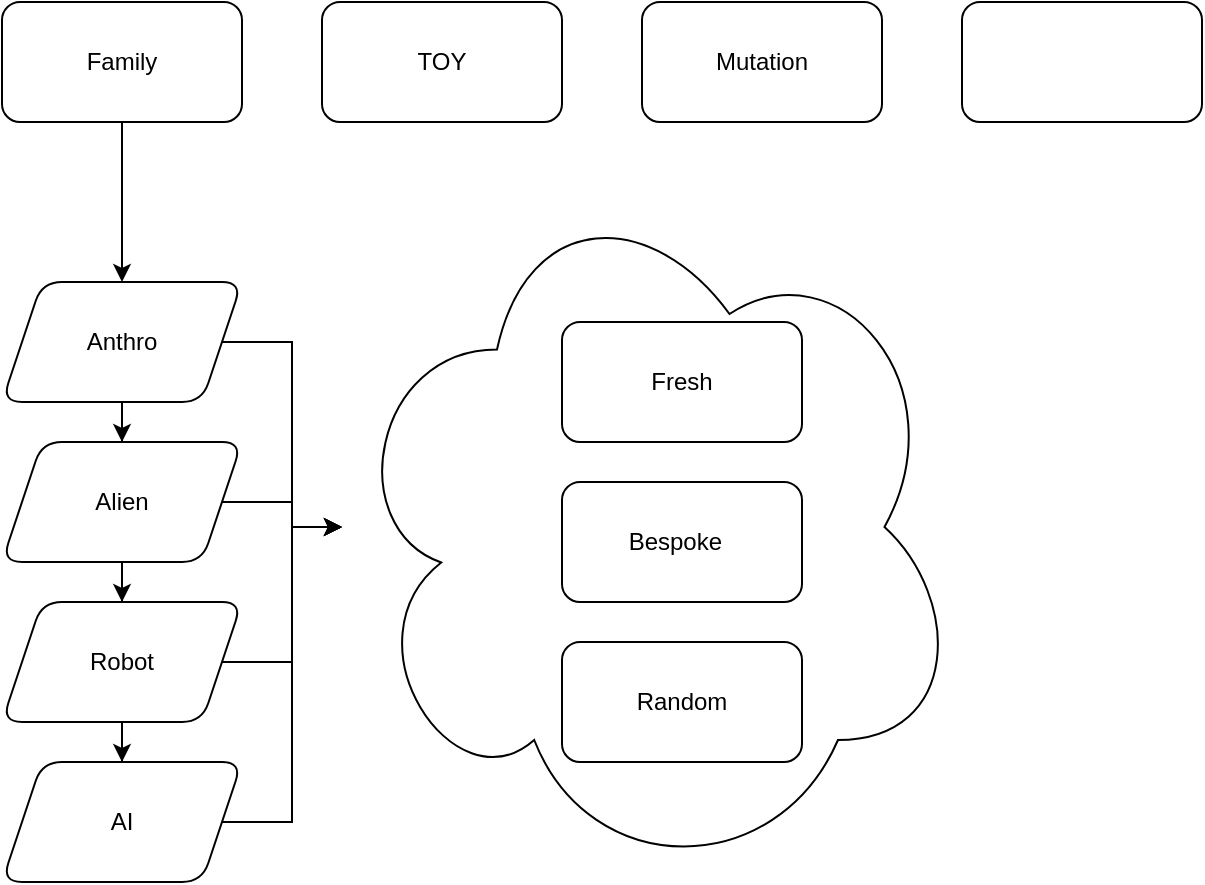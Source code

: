 <mxfile version="28.1.2">
  <diagram name="Page-1" id="TbBs6aCOrOvboylhNv06">
    <mxGraphModel dx="1136" dy="799" grid="1" gridSize="10" guides="1" tooltips="1" connect="1" arrows="1" fold="1" page="1" pageScale="1" pageWidth="827" pageHeight="1169" math="0" shadow="0">
      <root>
        <mxCell id="0" />
        <mxCell id="1" parent="0" />
        <mxCell id="P3WJ9ojwcxjiww_0dD9Q-6" value="" style="edgeStyle=orthogonalEdgeStyle;rounded=0;orthogonalLoop=1;jettySize=auto;html=1;" edge="1" parent="1" source="P3WJ9ojwcxjiww_0dD9Q-1" target="P3WJ9ojwcxjiww_0dD9Q-5">
          <mxGeometry relative="1" as="geometry" />
        </mxCell>
        <mxCell id="P3WJ9ojwcxjiww_0dD9Q-1" value="Family" style="rounded=1;whiteSpace=wrap;html=1;fillColor=none;" vertex="1" parent="1">
          <mxGeometry x="40" y="240" width="120" height="60" as="geometry" />
        </mxCell>
        <mxCell id="P3WJ9ojwcxjiww_0dD9Q-2" value="Fresh" style="rounded=1;whiteSpace=wrap;html=1;fillColor=none;" vertex="1" parent="1">
          <mxGeometry x="320" y="400" width="120" height="60" as="geometry" />
        </mxCell>
        <mxCell id="P3WJ9ojwcxjiww_0dD9Q-3" value="Bespoke&lt;span style=&quot;white-space: pre;&quot;&gt;&#x9;&lt;/span&gt;" style="rounded=1;whiteSpace=wrap;html=1;fillColor=none;" vertex="1" parent="1">
          <mxGeometry x="320" y="480" width="120" height="60" as="geometry" />
        </mxCell>
        <mxCell id="P3WJ9ojwcxjiww_0dD9Q-4" value="Random" style="rounded=1;whiteSpace=wrap;html=1;fillColor=none;" vertex="1" parent="1">
          <mxGeometry x="320" y="560" width="120" height="60" as="geometry" />
        </mxCell>
        <mxCell id="P3WJ9ojwcxjiww_0dD9Q-8" value="" style="edgeStyle=orthogonalEdgeStyle;rounded=0;orthogonalLoop=1;jettySize=auto;html=1;" edge="1" parent="1" source="P3WJ9ojwcxjiww_0dD9Q-5" target="P3WJ9ojwcxjiww_0dD9Q-7">
          <mxGeometry relative="1" as="geometry" />
        </mxCell>
        <mxCell id="P3WJ9ojwcxjiww_0dD9Q-17" value="" style="edgeStyle=orthogonalEdgeStyle;rounded=0;orthogonalLoop=1;jettySize=auto;html=1;" edge="1" parent="1" source="P3WJ9ojwcxjiww_0dD9Q-5" target="P3WJ9ojwcxjiww_0dD9Q-16">
          <mxGeometry relative="1" as="geometry" />
        </mxCell>
        <mxCell id="P3WJ9ojwcxjiww_0dD9Q-5" value="Anthro" style="shape=parallelogram;perimeter=parallelogramPerimeter;whiteSpace=wrap;html=1;fixedSize=1;fillColor=none;rounded=1;" vertex="1" parent="1">
          <mxGeometry x="40" y="380" width="120" height="60" as="geometry" />
        </mxCell>
        <mxCell id="P3WJ9ojwcxjiww_0dD9Q-10" value="" style="edgeStyle=orthogonalEdgeStyle;rounded=0;orthogonalLoop=1;jettySize=auto;html=1;" edge="1" parent="1" source="P3WJ9ojwcxjiww_0dD9Q-7" target="P3WJ9ojwcxjiww_0dD9Q-9">
          <mxGeometry relative="1" as="geometry" />
        </mxCell>
        <mxCell id="P3WJ9ojwcxjiww_0dD9Q-18" value="" style="edgeStyle=orthogonalEdgeStyle;rounded=0;orthogonalLoop=1;jettySize=auto;html=1;" edge="1" parent="1" source="P3WJ9ojwcxjiww_0dD9Q-7" target="P3WJ9ojwcxjiww_0dD9Q-16">
          <mxGeometry relative="1" as="geometry" />
        </mxCell>
        <mxCell id="P3WJ9ojwcxjiww_0dD9Q-7" value="Alien" style="shape=parallelogram;perimeter=parallelogramPerimeter;whiteSpace=wrap;html=1;fixedSize=1;fillColor=none;rounded=1;" vertex="1" parent="1">
          <mxGeometry x="40" y="460" width="120" height="60" as="geometry" />
        </mxCell>
        <mxCell id="P3WJ9ojwcxjiww_0dD9Q-12" value="" style="edgeStyle=orthogonalEdgeStyle;rounded=0;orthogonalLoop=1;jettySize=auto;html=1;" edge="1" parent="1" source="P3WJ9ojwcxjiww_0dD9Q-9" target="P3WJ9ojwcxjiww_0dD9Q-11">
          <mxGeometry relative="1" as="geometry" />
        </mxCell>
        <mxCell id="P3WJ9ojwcxjiww_0dD9Q-19" value="" style="edgeStyle=orthogonalEdgeStyle;rounded=0;orthogonalLoop=1;jettySize=auto;html=1;" edge="1" parent="1" source="P3WJ9ojwcxjiww_0dD9Q-9" target="P3WJ9ojwcxjiww_0dD9Q-16">
          <mxGeometry relative="1" as="geometry" />
        </mxCell>
        <mxCell id="P3WJ9ojwcxjiww_0dD9Q-9" value="Robot" style="shape=parallelogram;perimeter=parallelogramPerimeter;whiteSpace=wrap;html=1;fixedSize=1;fillColor=none;rounded=1;" vertex="1" parent="1">
          <mxGeometry x="40" y="540" width="120" height="60" as="geometry" />
        </mxCell>
        <mxCell id="P3WJ9ojwcxjiww_0dD9Q-20" value="" style="edgeStyle=orthogonalEdgeStyle;rounded=0;orthogonalLoop=1;jettySize=auto;html=1;" edge="1" parent="1" source="P3WJ9ojwcxjiww_0dD9Q-11" target="P3WJ9ojwcxjiww_0dD9Q-16">
          <mxGeometry relative="1" as="geometry" />
        </mxCell>
        <mxCell id="P3WJ9ojwcxjiww_0dD9Q-11" value="AI" style="shape=parallelogram;perimeter=parallelogramPerimeter;whiteSpace=wrap;html=1;fixedSize=1;fillColor=none;rounded=1;" vertex="1" parent="1">
          <mxGeometry x="40" y="620" width="120" height="60" as="geometry" />
        </mxCell>
        <mxCell id="P3WJ9ojwcxjiww_0dD9Q-13" value="TOY" style="rounded=1;whiteSpace=wrap;html=1;fillColor=none;" vertex="1" parent="1">
          <mxGeometry x="200" y="240" width="120" height="60" as="geometry" />
        </mxCell>
        <mxCell id="P3WJ9ojwcxjiww_0dD9Q-14" value="Mutation" style="rounded=1;whiteSpace=wrap;html=1;fillColor=none;" vertex="1" parent="1">
          <mxGeometry x="360" y="240" width="120" height="60" as="geometry" />
        </mxCell>
        <mxCell id="P3WJ9ojwcxjiww_0dD9Q-15" value="" style="rounded=1;whiteSpace=wrap;html=1;fillColor=none;" vertex="1" parent="1">
          <mxGeometry x="520" y="240" width="120" height="60" as="geometry" />
        </mxCell>
        <mxCell id="P3WJ9ojwcxjiww_0dD9Q-16" value="" style="ellipse;shape=cloud;whiteSpace=wrap;html=1;fillColor=none;" vertex="1" parent="1">
          <mxGeometry x="210" y="325" width="310" height="355" as="geometry" />
        </mxCell>
      </root>
    </mxGraphModel>
  </diagram>
</mxfile>
